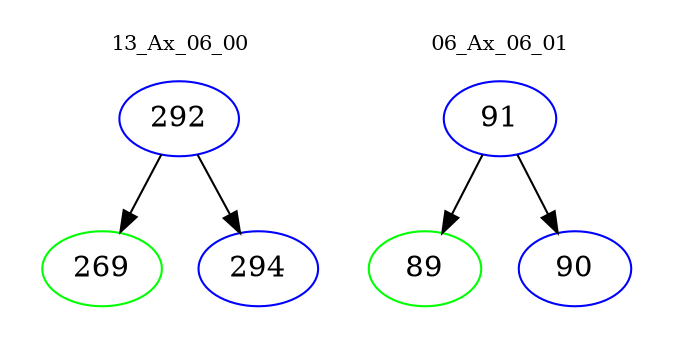 digraph{
subgraph cluster_0 {
color = white
label = "13_Ax_06_00";
fontsize=10;
T0_292 [label="292", color="blue"]
T0_292 -> T0_269 [color="black"]
T0_269 [label="269", color="green"]
T0_292 -> T0_294 [color="black"]
T0_294 [label="294", color="blue"]
}
subgraph cluster_1 {
color = white
label = "06_Ax_06_01";
fontsize=10;
T1_91 [label="91", color="blue"]
T1_91 -> T1_89 [color="black"]
T1_89 [label="89", color="green"]
T1_91 -> T1_90 [color="black"]
T1_90 [label="90", color="blue"]
}
}
